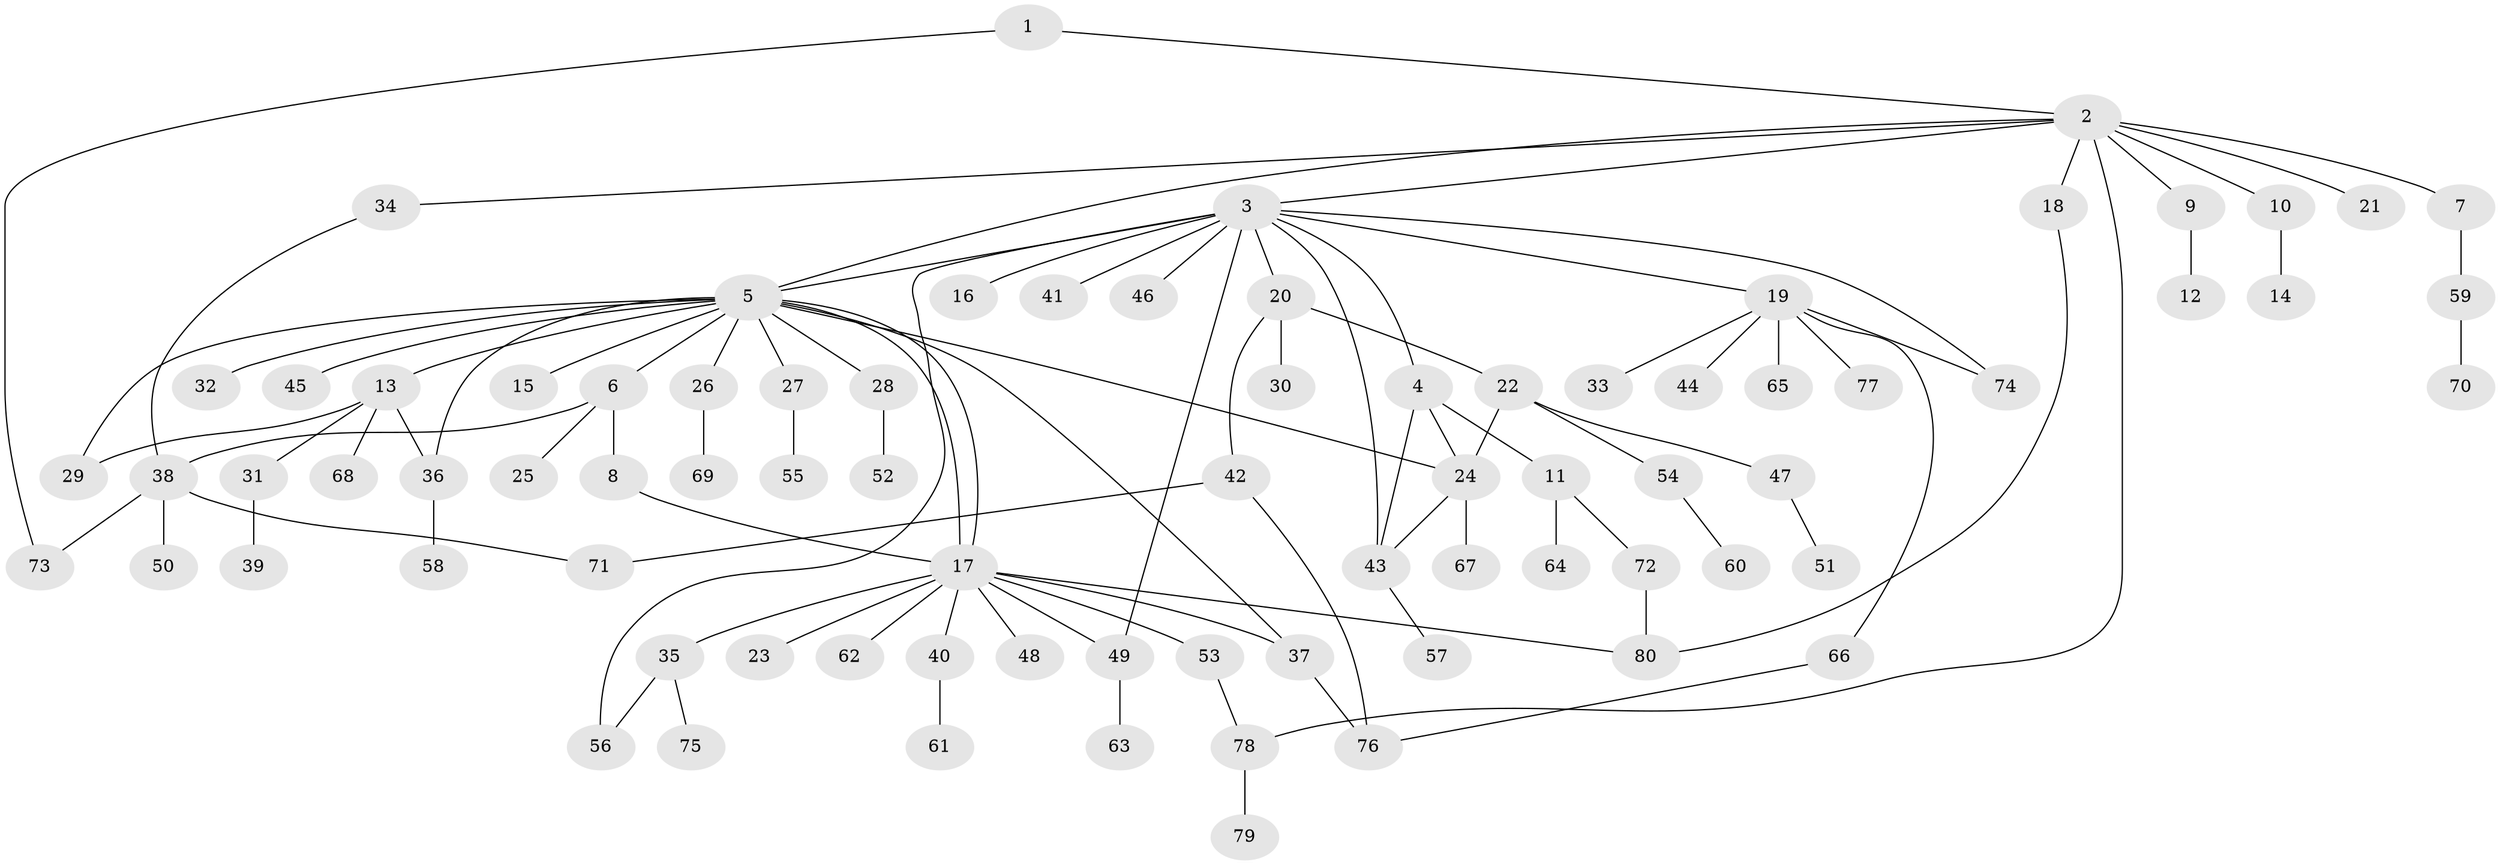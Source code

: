 // coarse degree distribution, {2: 0.2857142857142857, 9: 0.017857142857142856, 11: 0.017857142857142856, 6: 0.03571428571428571, 14: 0.017857142857142856, 4: 0.05357142857142857, 1: 0.48214285714285715, 3: 0.017857142857142856, 5: 0.05357142857142857, 13: 0.017857142857142856}
// Generated by graph-tools (version 1.1) at 2025/41/03/06/25 10:41:51]
// undirected, 80 vertices, 100 edges
graph export_dot {
graph [start="1"]
  node [color=gray90,style=filled];
  1;
  2;
  3;
  4;
  5;
  6;
  7;
  8;
  9;
  10;
  11;
  12;
  13;
  14;
  15;
  16;
  17;
  18;
  19;
  20;
  21;
  22;
  23;
  24;
  25;
  26;
  27;
  28;
  29;
  30;
  31;
  32;
  33;
  34;
  35;
  36;
  37;
  38;
  39;
  40;
  41;
  42;
  43;
  44;
  45;
  46;
  47;
  48;
  49;
  50;
  51;
  52;
  53;
  54;
  55;
  56;
  57;
  58;
  59;
  60;
  61;
  62;
  63;
  64;
  65;
  66;
  67;
  68;
  69;
  70;
  71;
  72;
  73;
  74;
  75;
  76;
  77;
  78;
  79;
  80;
  1 -- 2;
  1 -- 73;
  2 -- 3;
  2 -- 5;
  2 -- 7;
  2 -- 9;
  2 -- 10;
  2 -- 18;
  2 -- 21;
  2 -- 34;
  2 -- 78;
  3 -- 4;
  3 -- 5;
  3 -- 16;
  3 -- 19;
  3 -- 20;
  3 -- 41;
  3 -- 43;
  3 -- 46;
  3 -- 49;
  3 -- 56;
  3 -- 74;
  4 -- 11;
  4 -- 24;
  4 -- 43;
  5 -- 6;
  5 -- 13;
  5 -- 15;
  5 -- 17;
  5 -- 17;
  5 -- 24;
  5 -- 26;
  5 -- 27;
  5 -- 28;
  5 -- 29;
  5 -- 32;
  5 -- 36;
  5 -- 37;
  5 -- 45;
  6 -- 8;
  6 -- 25;
  6 -- 38;
  7 -- 59;
  8 -- 17;
  9 -- 12;
  10 -- 14;
  11 -- 64;
  11 -- 72;
  13 -- 29;
  13 -- 31;
  13 -- 36;
  13 -- 68;
  17 -- 23;
  17 -- 35;
  17 -- 37;
  17 -- 40;
  17 -- 48;
  17 -- 49;
  17 -- 53;
  17 -- 62;
  17 -- 80;
  18 -- 80;
  19 -- 33;
  19 -- 44;
  19 -- 65;
  19 -- 66;
  19 -- 74;
  19 -- 77;
  20 -- 22;
  20 -- 30;
  20 -- 42;
  22 -- 24;
  22 -- 47;
  22 -- 54;
  24 -- 43;
  24 -- 67;
  26 -- 69;
  27 -- 55;
  28 -- 52;
  31 -- 39;
  34 -- 38;
  35 -- 56;
  35 -- 75;
  36 -- 58;
  37 -- 76;
  38 -- 50;
  38 -- 71;
  38 -- 73;
  40 -- 61;
  42 -- 71;
  42 -- 76;
  43 -- 57;
  47 -- 51;
  49 -- 63;
  53 -- 78;
  54 -- 60;
  59 -- 70;
  66 -- 76;
  72 -- 80;
  78 -- 79;
}

